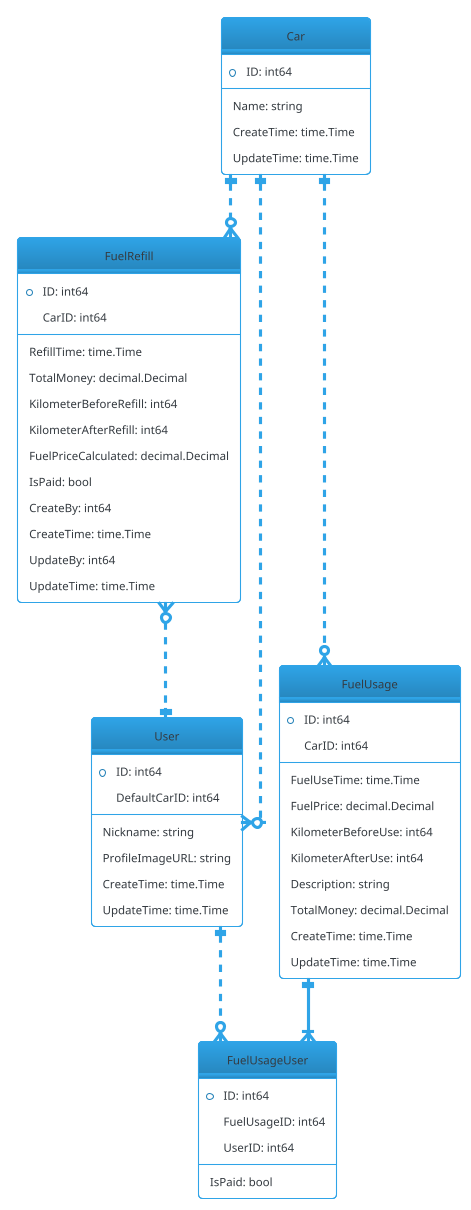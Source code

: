 @startuml fuel-management
!theme cerulean-outline

' hide the spot
hide circle

' avoid problems with angled crows feet
skinparam linetype ortho

entity FuelRefill {
    +ID: int64
    CarID: int64
    --
    RefillTime: time.Time
    TotalMoney: decimal.Decimal
    KilometerBeforeRefill: int64
    KilometerAfterRefill: int64
    FuelPriceCalculated: decimal.Decimal
    IsPaid: bool
    CreateBy: int64
    CreateTime: time.Time
    UpdateBy: int64
    UpdateTime: time.Time
}

entity FuelUsageUser {
    +ID: int64
    FuelUsageID: int64
    UserID: int64
    --
    IsPaid: bool
}

entity FuelUsage {
    +ID: int64
    CarID: int64
    --
    FuelUseTime: time.Time
    FuelPrice: decimal.Decimal
    KilometerBeforeUse: int64
    KilometerAfterUse: int64
    Description: string
    TotalMoney: decimal.Decimal
    CreateTime: time.Time
    UpdateTime: time.Time
}

entity User {
    +ID: int64
    DefaultCarID: int64
    --
    Nickname: string
    ProfileImageURL: string
    CreateTime: time.Time
    UpdateTime: time.Time
}

entity Car {
    +ID: int64
    --
    Name: string
    CreateTime: time.Time
    UpdateTime: time.Time
}

FuelUsage ||--|{ FuelUsageUser
User ||..o{ FuelUsageUser
FuelRefill }o..|| User
Car ||..o{ FuelUsage
Car ||..o{ FuelRefill
Car ||..o{ User 

@enduml
